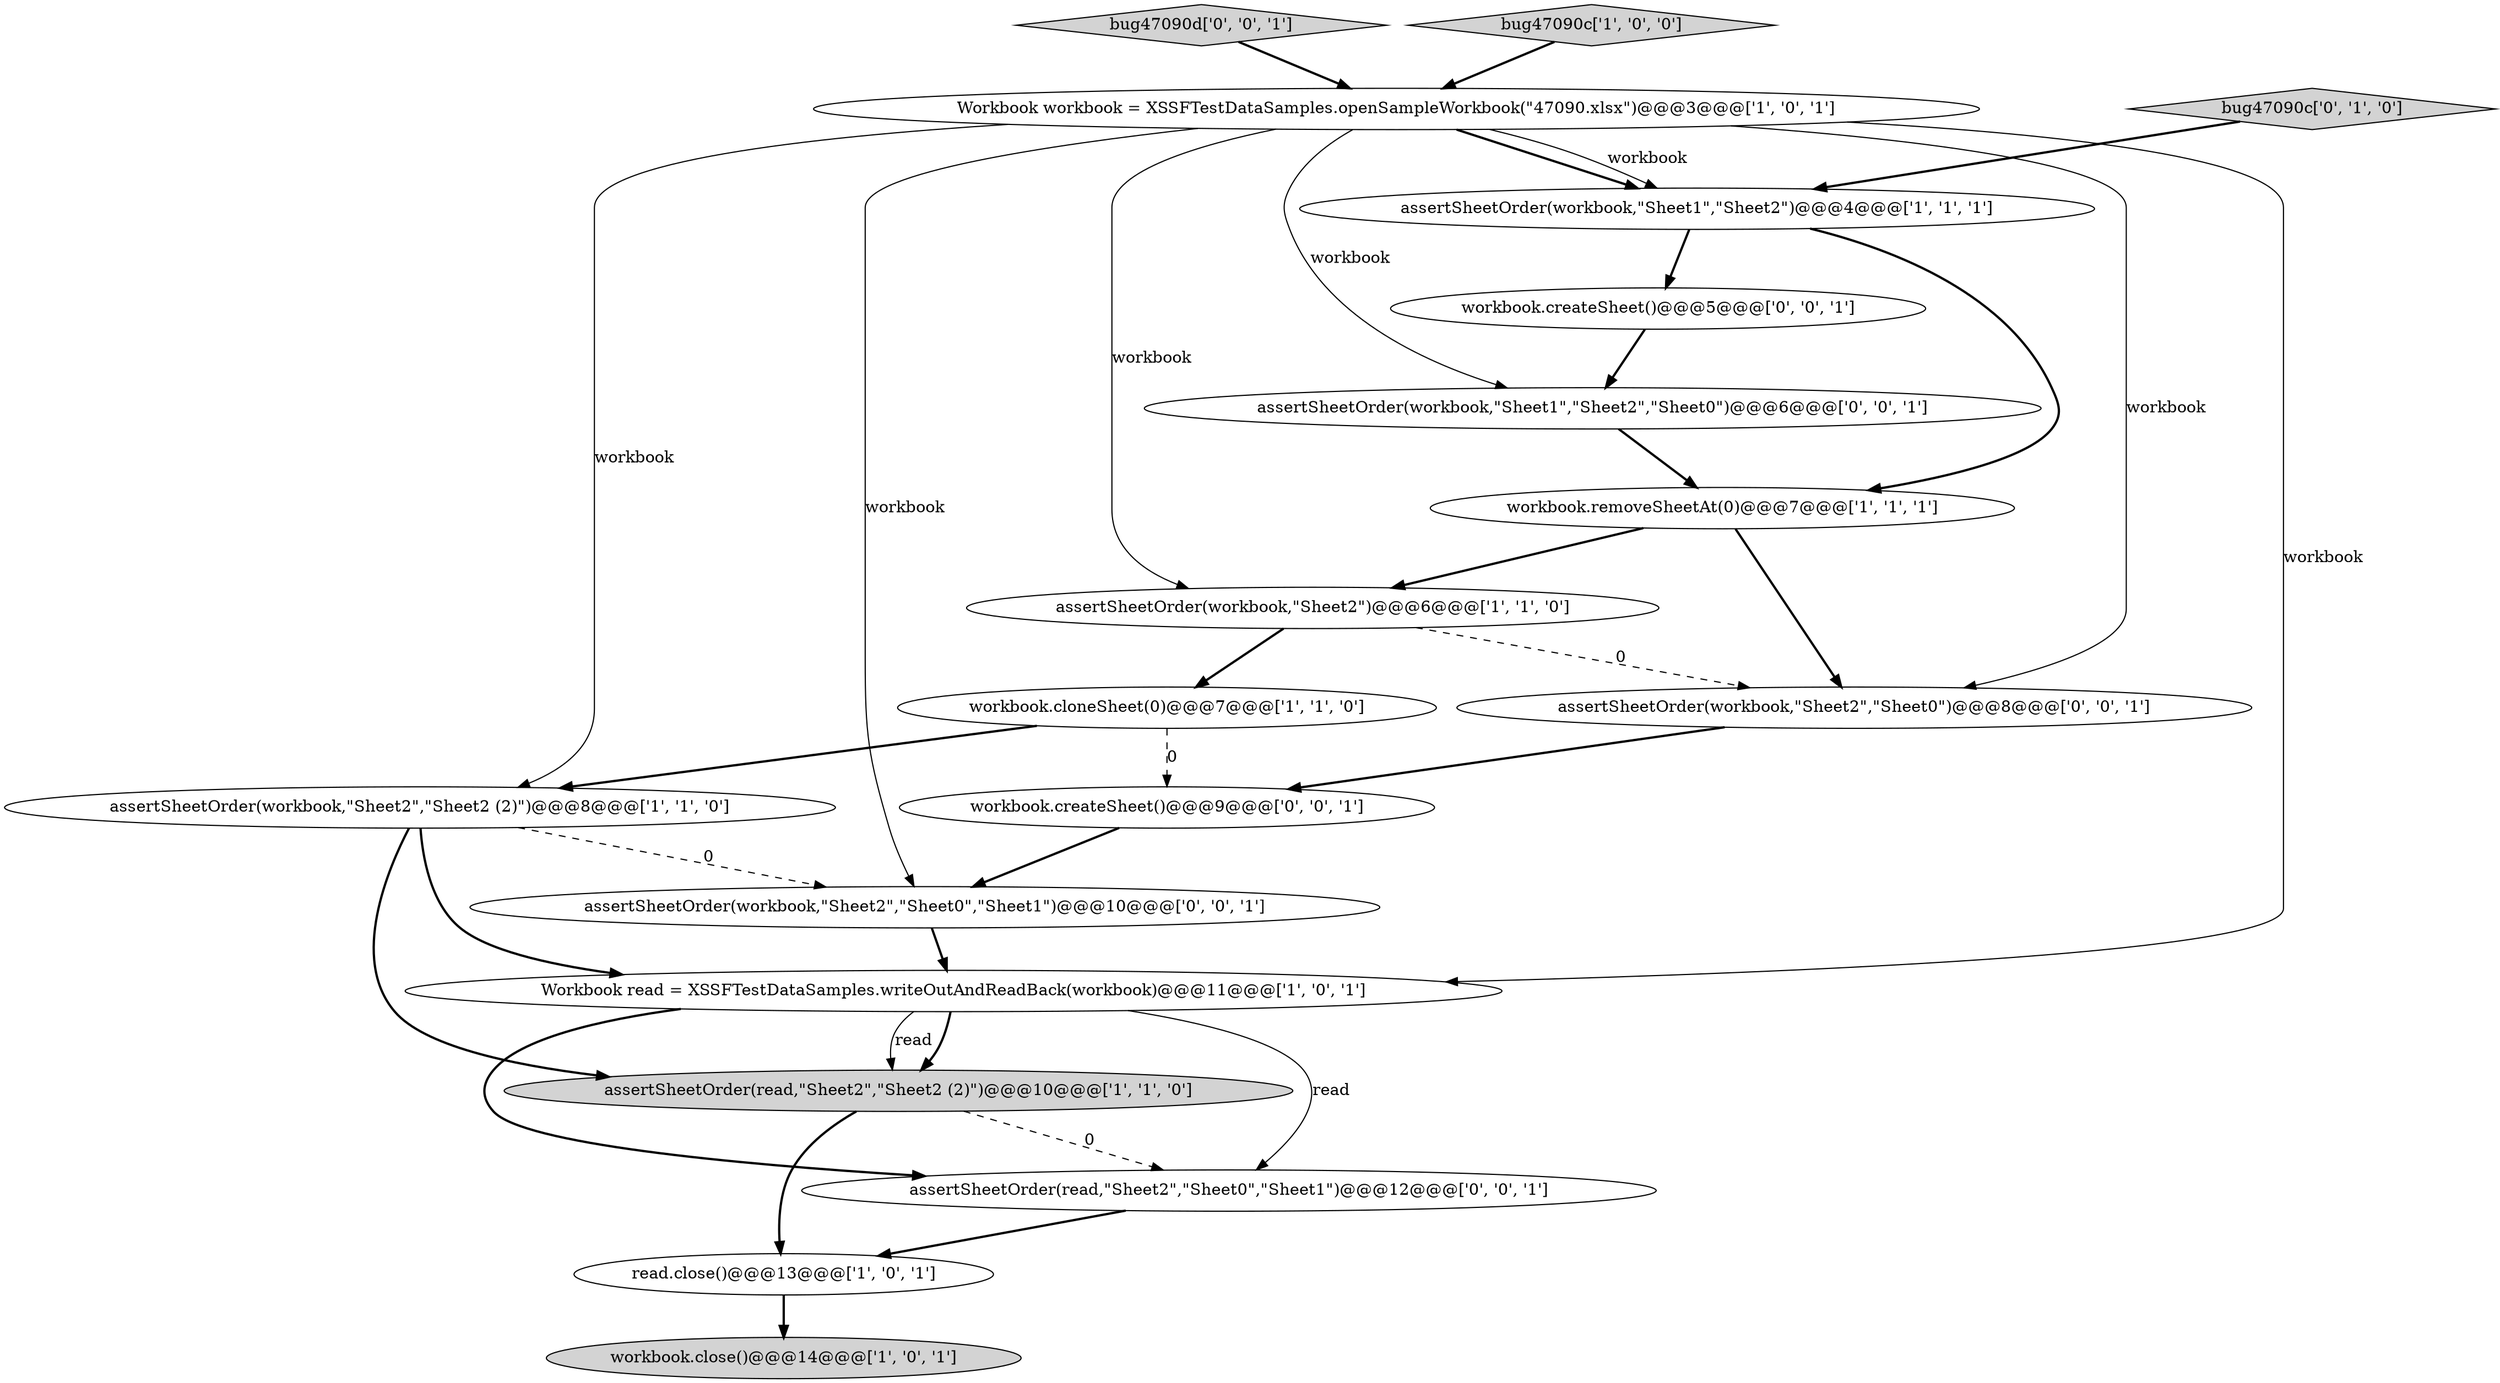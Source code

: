 digraph {
17 [style = filled, label = "bug47090d['0', '0', '1']", fillcolor = lightgray, shape = diamond image = "AAA0AAABBB3BBB"];
2 [style = filled, label = "Workbook read = XSSFTestDataSamples.writeOutAndReadBack(workbook)@@@11@@@['1', '0', '1']", fillcolor = white, shape = ellipse image = "AAA0AAABBB1BBB"];
4 [style = filled, label = "assertSheetOrder(workbook,\"Sheet1\",\"Sheet2\")@@@4@@@['1', '1', '1']", fillcolor = white, shape = ellipse image = "AAA0AAABBB1BBB"];
10 [style = filled, label = "workbook.removeSheetAt(0)@@@7@@@['1', '1', '1']", fillcolor = white, shape = ellipse image = "AAA0AAABBB1BBB"];
3 [style = filled, label = "assertSheetOrder(read,\"Sheet2\",\"Sheet2 (2)\")@@@10@@@['1', '1', '0']", fillcolor = lightgray, shape = ellipse image = "AAA0AAABBB1BBB"];
6 [style = filled, label = "workbook.close()@@@14@@@['1', '0', '1']", fillcolor = lightgray, shape = ellipse image = "AAA0AAABBB1BBB"];
14 [style = filled, label = "workbook.createSheet()@@@5@@@['0', '0', '1']", fillcolor = white, shape = ellipse image = "AAA0AAABBB3BBB"];
5 [style = filled, label = "read.close()@@@13@@@['1', '0', '1']", fillcolor = white, shape = ellipse image = "AAA0AAABBB1BBB"];
9 [style = filled, label = "assertSheetOrder(workbook,\"Sheet2\",\"Sheet2 (2)\")@@@8@@@['1', '1', '0']", fillcolor = white, shape = ellipse image = "AAA0AAABBB1BBB"];
13 [style = filled, label = "assertSheetOrder(workbook,\"Sheet2\",\"Sheet0\",\"Sheet1\")@@@10@@@['0', '0', '1']", fillcolor = white, shape = ellipse image = "AAA0AAABBB3BBB"];
12 [style = filled, label = "assertSheetOrder(read,\"Sheet2\",\"Sheet0\",\"Sheet1\")@@@12@@@['0', '0', '1']", fillcolor = white, shape = ellipse image = "AAA0AAABBB3BBB"];
18 [style = filled, label = "assertSheetOrder(workbook,\"Sheet1\",\"Sheet2\",\"Sheet0\")@@@6@@@['0', '0', '1']", fillcolor = white, shape = ellipse image = "AAA0AAABBB3BBB"];
7 [style = filled, label = "bug47090c['1', '0', '0']", fillcolor = lightgray, shape = diamond image = "AAA0AAABBB1BBB"];
15 [style = filled, label = "workbook.createSheet()@@@9@@@['0', '0', '1']", fillcolor = white, shape = ellipse image = "AAA0AAABBB3BBB"];
16 [style = filled, label = "assertSheetOrder(workbook,\"Sheet2\",\"Sheet0\")@@@8@@@['0', '0', '1']", fillcolor = white, shape = ellipse image = "AAA0AAABBB3BBB"];
0 [style = filled, label = "Workbook workbook = XSSFTestDataSamples.openSampleWorkbook(\"47090.xlsx\")@@@3@@@['1', '0', '1']", fillcolor = white, shape = ellipse image = "AAA0AAABBB1BBB"];
8 [style = filled, label = "assertSheetOrder(workbook,\"Sheet2\")@@@6@@@['1', '1', '0']", fillcolor = white, shape = ellipse image = "AAA0AAABBB1BBB"];
11 [style = filled, label = "bug47090c['0', '1', '0']", fillcolor = lightgray, shape = diamond image = "AAA0AAABBB2BBB"];
1 [style = filled, label = "workbook.cloneSheet(0)@@@7@@@['1', '1', '0']", fillcolor = white, shape = ellipse image = "AAA0AAABBB1BBB"];
4->10 [style = bold, label=""];
16->15 [style = bold, label=""];
4->14 [style = bold, label=""];
15->13 [style = bold, label=""];
8->16 [style = dashed, label="0"];
12->5 [style = bold, label=""];
0->13 [style = solid, label="workbook"];
9->2 [style = bold, label=""];
1->15 [style = dashed, label="0"];
2->12 [style = solid, label="read"];
2->3 [style = bold, label=""];
11->4 [style = bold, label=""];
7->0 [style = bold, label=""];
0->9 [style = solid, label="workbook"];
1->9 [style = bold, label=""];
2->12 [style = bold, label=""];
8->1 [style = bold, label=""];
0->18 [style = solid, label="workbook"];
3->5 [style = bold, label=""];
17->0 [style = bold, label=""];
3->12 [style = dashed, label="0"];
5->6 [style = bold, label=""];
10->8 [style = bold, label=""];
18->10 [style = bold, label=""];
10->16 [style = bold, label=""];
0->4 [style = bold, label=""];
0->2 [style = solid, label="workbook"];
9->13 [style = dashed, label="0"];
2->3 [style = solid, label="read"];
0->4 [style = solid, label="workbook"];
9->3 [style = bold, label=""];
14->18 [style = bold, label=""];
0->16 [style = solid, label="workbook"];
0->8 [style = solid, label="workbook"];
13->2 [style = bold, label=""];
}
